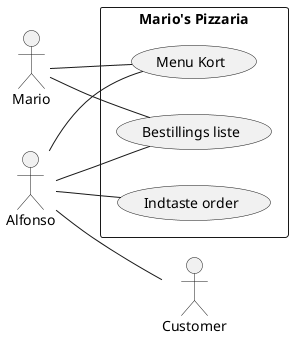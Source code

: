 @startuml
left to right direction
skinparam packageStyle rectangle

actor Mario
actor Alfonso
actor Customer

rectangle "Mario's Pizzaria"{
 Mario -- (Menu Kort)
 Mario -- (Bestillings liste)


 Alfonso -- (Menu Kort)
 Alfonso -- (Bestillings liste)
 Alfonso -- (Indtaste order)

 Alfonso -- Customer
}
@enduml
